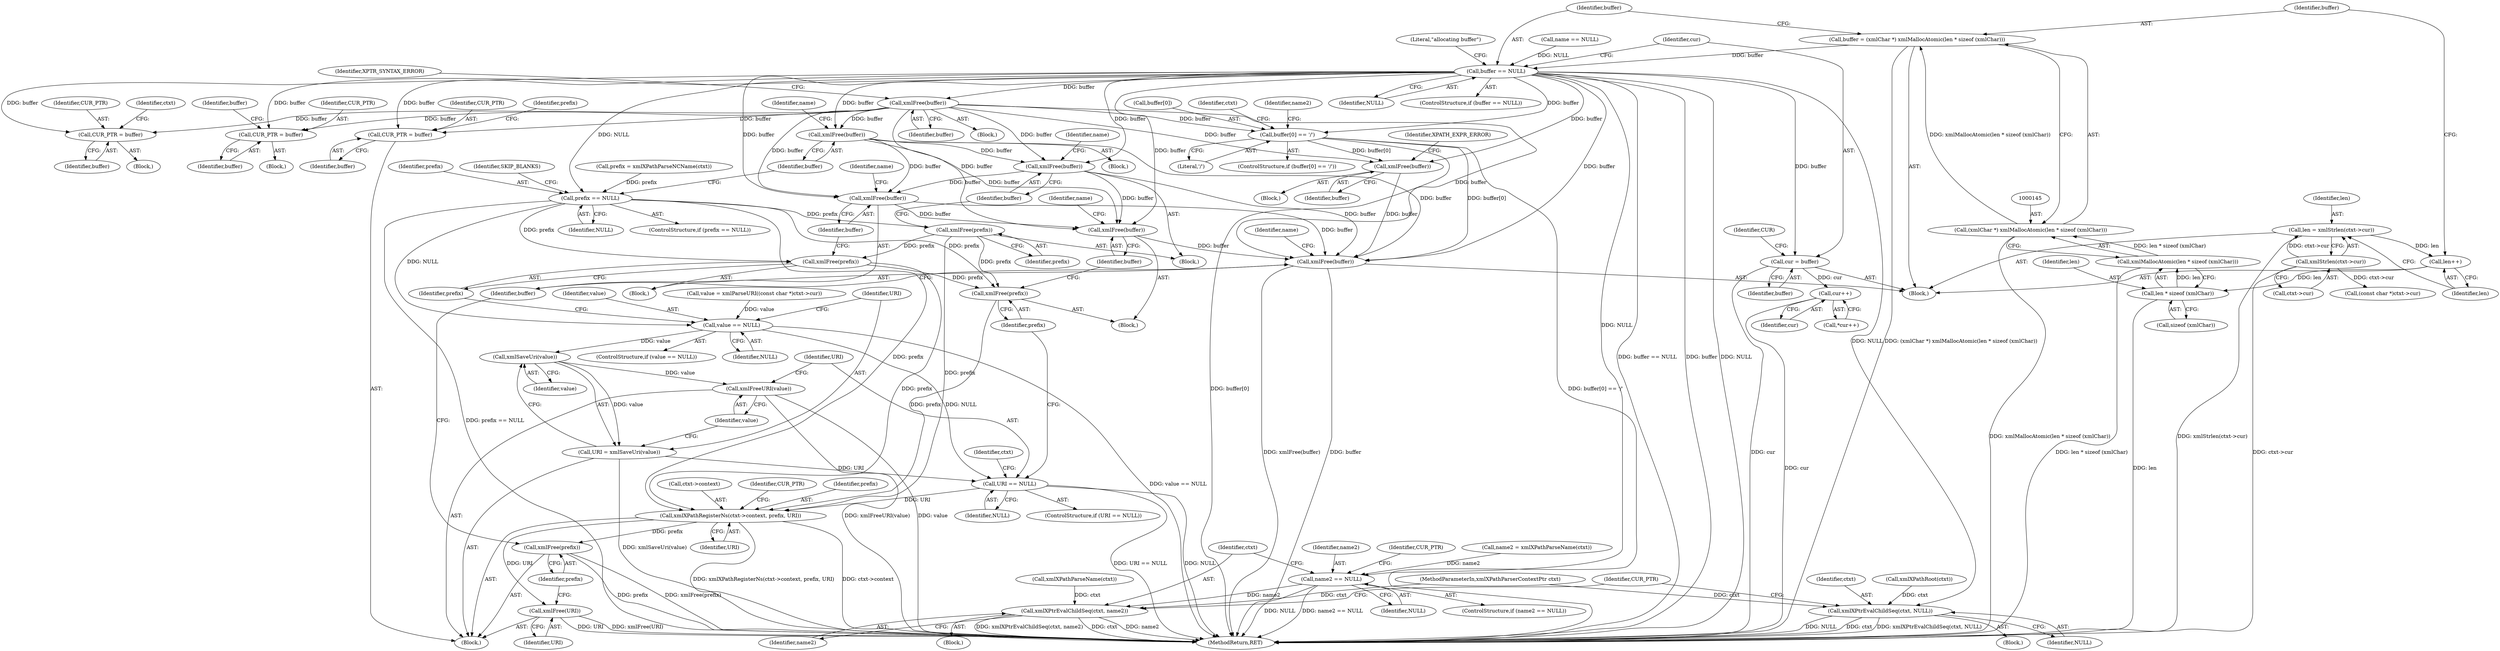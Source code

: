 digraph "0_Chrome_4c46d7a5b0af9b7d320e709291b270ab7cf07e83@integer" {
"1000142" [label="(Call,buffer = (xmlChar *) xmlMallocAtomic(len * sizeof (xmlChar)))"];
"1000144" [label="(Call,(xmlChar *) xmlMallocAtomic(len * sizeof (xmlChar)))"];
"1000146" [label="(Call,xmlMallocAtomic(len * sizeof (xmlChar)))"];
"1000147" [label="(Call,len * sizeof (xmlChar))"];
"1000140" [label="(Call,len++)"];
"1000134" [label="(Call,len = xmlStrlen(ctxt->cur))"];
"1000136" [label="(Call,xmlStrlen(ctxt->cur))"];
"1000152" [label="(Call,buffer == NULL)"];
"1000159" [label="(Call,cur = buffer)"];
"1000214" [label="(Call,cur++)"];
"1000231" [label="(Call,xmlFree(buffer))"];
"1000246" [label="(Call,CUR_PTR = buffer)"];
"1000294" [label="(Call,CUR_PTR = buffer)"];
"1000298" [label="(Call,buffer[0] == '/')"];
"1000323" [label="(Call,xmlFree(buffer))"];
"1000442" [label="(Call,xmlFree(buffer))"];
"1000348" [label="(Call,CUR_PTR = buffer)"];
"1000360" [label="(Call,xmlFree(buffer))"];
"1000374" [label="(Call,xmlFree(buffer))"];
"1000397" [label="(Call,xmlFree(buffer))"];
"1000416" [label="(Call,xmlFree(buffer))"];
"1000306" [label="(Call,xmlXPtrEvalChildSeq(ctxt, NULL))"];
"1000316" [label="(Call,name2 == NULL)"];
"1000327" [label="(Call,xmlXPtrEvalChildSeq(ctxt, name2))"];
"1000356" [label="(Call,prefix == NULL)"];
"1000372" [label="(Call,xmlFree(prefix))"];
"1000395" [label="(Call,xmlFree(prefix))"];
"1000414" [label="(Call,xmlFree(prefix))"];
"1000422" [label="(Call,xmlXPathRegisterNs(ctxt->context, prefix, URI))"];
"1000431" [label="(Call,xmlFree(URI))"];
"1000433" [label="(Call,xmlFree(prefix))"];
"1000391" [label="(Call,value == NULL)"];
"1000405" [label="(Call,xmlSaveUri(value))"];
"1000403" [label="(Call,URI = xmlSaveUri(value))"];
"1000410" [label="(Call,URI == NULL)"];
"1000407" [label="(Call,xmlFreeURI(value))"];
"1000432" [label="(Identifier,URI)"];
"1000422" [label="(Call,xmlXPathRegisterNs(ctxt->context, prefix, URI))"];
"1000351" [label="(Call,prefix = xmlXPathParseNCName(ctxt))"];
"1000419" [label="(Identifier,name)"];
"1000433" [label="(Call,xmlFree(prefix))"];
"1000307" [label="(Identifier,ctxt)"];
"1000141" [label="(Identifier,len)"];
"1000160" [label="(Identifier,cur)"];
"1000295" [label="(Identifier,CUR_PTR)"];
"1000324" [label="(Identifier,buffer)"];
"1000400" [label="(Identifier,name)"];
"1000327" [label="(Call,xmlXPtrEvalChildSeq(ctxt, name2))"];
"1000152" [label="(Call,buffer == NULL)"];
"1000302" [label="(Literal,'/')"];
"1000355" [label="(ControlStructure,if (prefix == NULL))"];
"1000300" [label="(Identifier,buffer)"];
"1000415" [label="(Identifier,prefix)"];
"1000157" [label="(Literal,\"allocating buffer\")"];
"1000296" [label="(Identifier,buffer)"];
"1000406" [label="(Identifier,value)"];
"1000356" [label="(Call,prefix == NULL)"];
"1000431" [label="(Call,xmlFree(URI))"];
"1000159" [label="(Call,cur = buffer)"];
"1000377" [label="(Identifier,name)"];
"1000390" [label="(ControlStructure,if (value == NULL))"];
"1000297" [label="(ControlStructure,if (buffer[0] == '/'))"];
"1000352" [label="(Identifier,prefix)"];
"1000328" [label="(Identifier,ctxt)"];
"1000326" [label="(Identifier,XPATH_EXPR_ERROR)"];
"1000405" [label="(Call,xmlSaveUri(value))"];
"1000434" [label="(Identifier,prefix)"];
"1000321" [label="(Identifier,CUR_PTR)"];
"1000140" [label="(Call,len++)"];
"1000154" [label="(Identifier,NULL)"];
"1000348" [label="(Call,CUR_PTR = buffer)"];
"1000215" [label="(Identifier,cur)"];
"1000103" [label="(MethodParameterIn,xmlXPathParserContextPtr ctxt)"];
"1000427" [label="(Identifier,URI)"];
"1000382" [label="(Call,value = xmlParseURI((const char *)ctxt->cur))"];
"1000413" [label="(Block,)"];
"1000409" [label="(ControlStructure,if (URI == NULL))"];
"1000248" [label="(Identifier,buffer)"];
"1000361" [label="(Identifier,buffer)"];
"1000137" [label="(Call,ctxt->cur)"];
"1000234" [label="(Identifier,XPTR_SYNTAX_ERROR)"];
"1000288" [label="(Block,)"];
"1000318" [label="(Identifier,NULL)"];
"1000372" [label="(Call,xmlFree(prefix))"];
"1000214" [label="(Call,cur++)"];
"1000147" [label="(Call,len * sizeof (xmlChar))"];
"1000146" [label="(Call,xmlMallocAtomic(len * sizeof (xmlChar)))"];
"1000375" [label="(Identifier,buffer)"];
"1000213" [label="(Call,*cur++)"];
"1000323" [label="(Call,xmlFree(buffer))"];
"1000349" [label="(Identifier,CUR_PTR)"];
"1000306" [label="(Call,xmlXPtrEvalChildSeq(ctxt, NULL))"];
"1000414" [label="(Call,xmlFree(prefix))"];
"1000241" [label="(Block,)"];
"1000408" [label="(Identifier,value)"];
"1000311" [label="(Call,name2 = xmlXPathParseName(ctxt))"];
"1000304" [label="(Call,xmlXPathRoot(ctxt))"];
"1000161" [label="(Identifier,buffer)"];
"1000143" [label="(Identifier,buffer)"];
"1000360" [label="(Call,xmlFree(buffer))"];
"1000371" [label="(Block,)"];
"1000331" [label="(Identifier,CUR_PTR)"];
"1000359" [label="(Block,)"];
"1000416" [label="(Call,xmlFree(buffer))"];
"1000299" [label="(Call,buffer[0])"];
"1000134" [label="(Call,len = xmlStrlen(ctxt->cur))"];
"1000357" [label="(Identifier,prefix)"];
"1000385" [label="(Call,(const char *)ctxt->cur)"];
"1000315" [label="(ControlStructure,if (name2 == NULL))"];
"1000423" [label="(Call,ctxt->context)"];
"1000144" [label="(Call,(xmlChar *) xmlMallocAtomic(len * sizeof (xmlChar)))"];
"1000316" [label="(Call,name2 == NULL)"];
"1000252" [label="(Identifier,ctxt)"];
"1000305" [label="(Identifier,ctxt)"];
"1000151" [label="(ControlStructure,if (buffer == NULL))"];
"1000153" [label="(Identifier,buffer)"];
"1000394" [label="(Block,)"];
"1000303" [label="(Block,)"];
"1000443" [label="(Identifier,buffer)"];
"1000294" [label="(Call,CUR_PTR = buffer)"];
"1000164" [label="(Identifier,CUR)"];
"1000446" [label="(MethodReturn,RET)"];
"1000340" [label="(Block,)"];
"1000373" [label="(Identifier,prefix)"];
"1000412" [label="(Identifier,NULL)"];
"1000231" [label="(Call,xmlFree(buffer))"];
"1000105" [label="(Block,)"];
"1000424" [label="(Identifier,ctxt)"];
"1000417" [label="(Identifier,buffer)"];
"1000391" [label="(Call,value == NULL)"];
"1000429" [label="(Identifier,CUR_PTR)"];
"1000363" [label="(Identifier,name)"];
"1000397" [label="(Call,xmlFree(buffer))"];
"1000148" [label="(Identifier,len)"];
"1000398" [label="(Identifier,buffer)"];
"1000298" [label="(Call,buffer[0] == '/')"];
"1000246" [label="(Call,CUR_PTR = buffer)"];
"1000445" [label="(Identifier,name)"];
"1000142" [label="(Call,buffer = (xmlChar *) xmlMallocAtomic(len * sizeof (xmlChar)))"];
"1000135" [label="(Identifier,len)"];
"1000312" [label="(Identifier,name2)"];
"1000403" [label="(Call,URI = xmlSaveUri(value))"];
"1000404" [label="(Identifier,URI)"];
"1000308" [label="(Identifier,NULL)"];
"1000149" [label="(Call,sizeof (xmlChar))"];
"1000317" [label="(Identifier,name2)"];
"1000329" [label="(Identifier,name2)"];
"1000442" [label="(Call,xmlFree(buffer))"];
"1000232" [label="(Identifier,buffer)"];
"1000119" [label="(Call,name == NULL)"];
"1000374" [label="(Call,xmlFree(buffer))"];
"1000396" [label="(Identifier,prefix)"];
"1000393" [label="(Identifier,NULL)"];
"1000392" [label="(Identifier,value)"];
"1000410" [label="(Call,URI == NULL)"];
"1000358" [label="(Identifier,NULL)"];
"1000395" [label="(Call,xmlFree(prefix))"];
"1000313" [label="(Call,xmlXPathParseName(ctxt))"];
"1000136" [label="(Call,xmlStrlen(ctxt->cur))"];
"1000310" [label="(Block,)"];
"1000407" [label="(Call,xmlFreeURI(value))"];
"1000350" [label="(Identifier,buffer)"];
"1000247" [label="(Identifier,CUR_PTR)"];
"1000319" [label="(Block,)"];
"1000426" [label="(Identifier,prefix)"];
"1000230" [label="(Block,)"];
"1000366" [label="(Identifier,SKIP_BLANKS)"];
"1000411" [label="(Identifier,URI)"];
"1000142" -> "1000105"  [label="AST: "];
"1000142" -> "1000144"  [label="CFG: "];
"1000143" -> "1000142"  [label="AST: "];
"1000144" -> "1000142"  [label="AST: "];
"1000153" -> "1000142"  [label="CFG: "];
"1000142" -> "1000446"  [label="DDG: (xmlChar *) xmlMallocAtomic(len * sizeof (xmlChar))"];
"1000144" -> "1000142"  [label="DDG: xmlMallocAtomic(len * sizeof (xmlChar))"];
"1000142" -> "1000152"  [label="DDG: buffer"];
"1000144" -> "1000146"  [label="CFG: "];
"1000145" -> "1000144"  [label="AST: "];
"1000146" -> "1000144"  [label="AST: "];
"1000144" -> "1000446"  [label="DDG: xmlMallocAtomic(len * sizeof (xmlChar))"];
"1000146" -> "1000144"  [label="DDG: len * sizeof (xmlChar)"];
"1000146" -> "1000147"  [label="CFG: "];
"1000147" -> "1000146"  [label="AST: "];
"1000146" -> "1000446"  [label="DDG: len * sizeof (xmlChar)"];
"1000147" -> "1000146"  [label="DDG: len"];
"1000147" -> "1000149"  [label="CFG: "];
"1000148" -> "1000147"  [label="AST: "];
"1000149" -> "1000147"  [label="AST: "];
"1000147" -> "1000446"  [label="DDG: len"];
"1000140" -> "1000147"  [label="DDG: len"];
"1000140" -> "1000105"  [label="AST: "];
"1000140" -> "1000141"  [label="CFG: "];
"1000141" -> "1000140"  [label="AST: "];
"1000143" -> "1000140"  [label="CFG: "];
"1000134" -> "1000140"  [label="DDG: len"];
"1000134" -> "1000105"  [label="AST: "];
"1000134" -> "1000136"  [label="CFG: "];
"1000135" -> "1000134"  [label="AST: "];
"1000136" -> "1000134"  [label="AST: "];
"1000141" -> "1000134"  [label="CFG: "];
"1000134" -> "1000446"  [label="DDG: xmlStrlen(ctxt->cur)"];
"1000136" -> "1000134"  [label="DDG: ctxt->cur"];
"1000136" -> "1000137"  [label="CFG: "];
"1000137" -> "1000136"  [label="AST: "];
"1000136" -> "1000446"  [label="DDG: ctxt->cur"];
"1000136" -> "1000385"  [label="DDG: ctxt->cur"];
"1000152" -> "1000151"  [label="AST: "];
"1000152" -> "1000154"  [label="CFG: "];
"1000153" -> "1000152"  [label="AST: "];
"1000154" -> "1000152"  [label="AST: "];
"1000157" -> "1000152"  [label="CFG: "];
"1000160" -> "1000152"  [label="CFG: "];
"1000152" -> "1000446"  [label="DDG: buffer == NULL"];
"1000152" -> "1000446"  [label="DDG: buffer"];
"1000152" -> "1000446"  [label="DDG: NULL"];
"1000119" -> "1000152"  [label="DDG: NULL"];
"1000152" -> "1000159"  [label="DDG: buffer"];
"1000152" -> "1000231"  [label="DDG: buffer"];
"1000152" -> "1000246"  [label="DDG: buffer"];
"1000152" -> "1000294"  [label="DDG: buffer"];
"1000152" -> "1000298"  [label="DDG: buffer"];
"1000152" -> "1000306"  [label="DDG: NULL"];
"1000152" -> "1000316"  [label="DDG: NULL"];
"1000152" -> "1000323"  [label="DDG: buffer"];
"1000152" -> "1000348"  [label="DDG: buffer"];
"1000152" -> "1000356"  [label="DDG: NULL"];
"1000152" -> "1000360"  [label="DDG: buffer"];
"1000152" -> "1000374"  [label="DDG: buffer"];
"1000152" -> "1000397"  [label="DDG: buffer"];
"1000152" -> "1000416"  [label="DDG: buffer"];
"1000152" -> "1000442"  [label="DDG: buffer"];
"1000159" -> "1000105"  [label="AST: "];
"1000159" -> "1000161"  [label="CFG: "];
"1000160" -> "1000159"  [label="AST: "];
"1000161" -> "1000159"  [label="AST: "];
"1000164" -> "1000159"  [label="CFG: "];
"1000159" -> "1000446"  [label="DDG: cur"];
"1000159" -> "1000214"  [label="DDG: cur"];
"1000214" -> "1000213"  [label="AST: "];
"1000214" -> "1000215"  [label="CFG: "];
"1000215" -> "1000214"  [label="AST: "];
"1000213" -> "1000214"  [label="CFG: "];
"1000214" -> "1000446"  [label="DDG: cur"];
"1000231" -> "1000230"  [label="AST: "];
"1000231" -> "1000232"  [label="CFG: "];
"1000232" -> "1000231"  [label="AST: "];
"1000234" -> "1000231"  [label="CFG: "];
"1000231" -> "1000246"  [label="DDG: buffer"];
"1000231" -> "1000294"  [label="DDG: buffer"];
"1000231" -> "1000298"  [label="DDG: buffer"];
"1000231" -> "1000323"  [label="DDG: buffer"];
"1000231" -> "1000348"  [label="DDG: buffer"];
"1000231" -> "1000360"  [label="DDG: buffer"];
"1000231" -> "1000374"  [label="DDG: buffer"];
"1000231" -> "1000397"  [label="DDG: buffer"];
"1000231" -> "1000416"  [label="DDG: buffer"];
"1000231" -> "1000442"  [label="DDG: buffer"];
"1000246" -> "1000241"  [label="AST: "];
"1000246" -> "1000248"  [label="CFG: "];
"1000247" -> "1000246"  [label="AST: "];
"1000248" -> "1000246"  [label="AST: "];
"1000252" -> "1000246"  [label="CFG: "];
"1000294" -> "1000288"  [label="AST: "];
"1000294" -> "1000296"  [label="CFG: "];
"1000295" -> "1000294"  [label="AST: "];
"1000296" -> "1000294"  [label="AST: "];
"1000300" -> "1000294"  [label="CFG: "];
"1000298" -> "1000297"  [label="AST: "];
"1000298" -> "1000302"  [label="CFG: "];
"1000299" -> "1000298"  [label="AST: "];
"1000302" -> "1000298"  [label="AST: "];
"1000305" -> "1000298"  [label="CFG: "];
"1000312" -> "1000298"  [label="CFG: "];
"1000298" -> "1000446"  [label="DDG: buffer[0] == '/'"];
"1000298" -> "1000446"  [label="DDG: buffer[0]"];
"1000298" -> "1000323"  [label="DDG: buffer[0]"];
"1000298" -> "1000442"  [label="DDG: buffer[0]"];
"1000323" -> "1000319"  [label="AST: "];
"1000323" -> "1000324"  [label="CFG: "];
"1000324" -> "1000323"  [label="AST: "];
"1000326" -> "1000323"  [label="CFG: "];
"1000323" -> "1000442"  [label="DDG: buffer"];
"1000442" -> "1000105"  [label="AST: "];
"1000442" -> "1000443"  [label="CFG: "];
"1000443" -> "1000442"  [label="AST: "];
"1000445" -> "1000442"  [label="CFG: "];
"1000442" -> "1000446"  [label="DDG: xmlFree(buffer)"];
"1000442" -> "1000446"  [label="DDG: buffer"];
"1000374" -> "1000442"  [label="DDG: buffer"];
"1000360" -> "1000442"  [label="DDG: buffer"];
"1000397" -> "1000442"  [label="DDG: buffer"];
"1000416" -> "1000442"  [label="DDG: buffer"];
"1000348" -> "1000340"  [label="AST: "];
"1000348" -> "1000350"  [label="CFG: "];
"1000349" -> "1000348"  [label="AST: "];
"1000350" -> "1000348"  [label="AST: "];
"1000352" -> "1000348"  [label="CFG: "];
"1000360" -> "1000359"  [label="AST: "];
"1000360" -> "1000361"  [label="CFG: "];
"1000361" -> "1000360"  [label="AST: "];
"1000363" -> "1000360"  [label="CFG: "];
"1000360" -> "1000374"  [label="DDG: buffer"];
"1000360" -> "1000397"  [label="DDG: buffer"];
"1000360" -> "1000416"  [label="DDG: buffer"];
"1000374" -> "1000371"  [label="AST: "];
"1000374" -> "1000375"  [label="CFG: "];
"1000375" -> "1000374"  [label="AST: "];
"1000377" -> "1000374"  [label="CFG: "];
"1000374" -> "1000397"  [label="DDG: buffer"];
"1000374" -> "1000416"  [label="DDG: buffer"];
"1000397" -> "1000394"  [label="AST: "];
"1000397" -> "1000398"  [label="CFG: "];
"1000398" -> "1000397"  [label="AST: "];
"1000400" -> "1000397"  [label="CFG: "];
"1000397" -> "1000416"  [label="DDG: buffer"];
"1000416" -> "1000413"  [label="AST: "];
"1000416" -> "1000417"  [label="CFG: "];
"1000417" -> "1000416"  [label="AST: "];
"1000419" -> "1000416"  [label="CFG: "];
"1000306" -> "1000303"  [label="AST: "];
"1000306" -> "1000308"  [label="CFG: "];
"1000307" -> "1000306"  [label="AST: "];
"1000308" -> "1000306"  [label="AST: "];
"1000331" -> "1000306"  [label="CFG: "];
"1000306" -> "1000446"  [label="DDG: ctxt"];
"1000306" -> "1000446"  [label="DDG: xmlXPtrEvalChildSeq(ctxt, NULL)"];
"1000306" -> "1000446"  [label="DDG: NULL"];
"1000304" -> "1000306"  [label="DDG: ctxt"];
"1000103" -> "1000306"  [label="DDG: ctxt"];
"1000316" -> "1000315"  [label="AST: "];
"1000316" -> "1000318"  [label="CFG: "];
"1000317" -> "1000316"  [label="AST: "];
"1000318" -> "1000316"  [label="AST: "];
"1000321" -> "1000316"  [label="CFG: "];
"1000328" -> "1000316"  [label="CFG: "];
"1000316" -> "1000446"  [label="DDG: NULL"];
"1000316" -> "1000446"  [label="DDG: name2 == NULL"];
"1000311" -> "1000316"  [label="DDG: name2"];
"1000316" -> "1000327"  [label="DDG: name2"];
"1000327" -> "1000310"  [label="AST: "];
"1000327" -> "1000329"  [label="CFG: "];
"1000328" -> "1000327"  [label="AST: "];
"1000329" -> "1000327"  [label="AST: "];
"1000331" -> "1000327"  [label="CFG: "];
"1000327" -> "1000446"  [label="DDG: ctxt"];
"1000327" -> "1000446"  [label="DDG: name2"];
"1000327" -> "1000446"  [label="DDG: xmlXPtrEvalChildSeq(ctxt, name2)"];
"1000313" -> "1000327"  [label="DDG: ctxt"];
"1000103" -> "1000327"  [label="DDG: ctxt"];
"1000356" -> "1000355"  [label="AST: "];
"1000356" -> "1000358"  [label="CFG: "];
"1000357" -> "1000356"  [label="AST: "];
"1000358" -> "1000356"  [label="AST: "];
"1000361" -> "1000356"  [label="CFG: "];
"1000366" -> "1000356"  [label="CFG: "];
"1000356" -> "1000446"  [label="DDG: prefix == NULL"];
"1000351" -> "1000356"  [label="DDG: prefix"];
"1000356" -> "1000372"  [label="DDG: prefix"];
"1000356" -> "1000391"  [label="DDG: NULL"];
"1000356" -> "1000395"  [label="DDG: prefix"];
"1000356" -> "1000414"  [label="DDG: prefix"];
"1000356" -> "1000422"  [label="DDG: prefix"];
"1000372" -> "1000371"  [label="AST: "];
"1000372" -> "1000373"  [label="CFG: "];
"1000373" -> "1000372"  [label="AST: "];
"1000375" -> "1000372"  [label="CFG: "];
"1000372" -> "1000395"  [label="DDG: prefix"];
"1000372" -> "1000414"  [label="DDG: prefix"];
"1000372" -> "1000422"  [label="DDG: prefix"];
"1000395" -> "1000394"  [label="AST: "];
"1000395" -> "1000396"  [label="CFG: "];
"1000396" -> "1000395"  [label="AST: "];
"1000398" -> "1000395"  [label="CFG: "];
"1000395" -> "1000414"  [label="DDG: prefix"];
"1000395" -> "1000422"  [label="DDG: prefix"];
"1000414" -> "1000413"  [label="AST: "];
"1000414" -> "1000415"  [label="CFG: "];
"1000415" -> "1000414"  [label="AST: "];
"1000417" -> "1000414"  [label="CFG: "];
"1000414" -> "1000422"  [label="DDG: prefix"];
"1000422" -> "1000340"  [label="AST: "];
"1000422" -> "1000427"  [label="CFG: "];
"1000423" -> "1000422"  [label="AST: "];
"1000426" -> "1000422"  [label="AST: "];
"1000427" -> "1000422"  [label="AST: "];
"1000429" -> "1000422"  [label="CFG: "];
"1000422" -> "1000446"  [label="DDG: ctxt->context"];
"1000422" -> "1000446"  [label="DDG: xmlXPathRegisterNs(ctxt->context, prefix, URI)"];
"1000410" -> "1000422"  [label="DDG: URI"];
"1000422" -> "1000431"  [label="DDG: URI"];
"1000422" -> "1000433"  [label="DDG: prefix"];
"1000431" -> "1000340"  [label="AST: "];
"1000431" -> "1000432"  [label="CFG: "];
"1000432" -> "1000431"  [label="AST: "];
"1000434" -> "1000431"  [label="CFG: "];
"1000431" -> "1000446"  [label="DDG: URI"];
"1000431" -> "1000446"  [label="DDG: xmlFree(URI)"];
"1000433" -> "1000340"  [label="AST: "];
"1000433" -> "1000434"  [label="CFG: "];
"1000434" -> "1000433"  [label="AST: "];
"1000443" -> "1000433"  [label="CFG: "];
"1000433" -> "1000446"  [label="DDG: prefix"];
"1000433" -> "1000446"  [label="DDG: xmlFree(prefix)"];
"1000391" -> "1000390"  [label="AST: "];
"1000391" -> "1000393"  [label="CFG: "];
"1000392" -> "1000391"  [label="AST: "];
"1000393" -> "1000391"  [label="AST: "];
"1000396" -> "1000391"  [label="CFG: "];
"1000404" -> "1000391"  [label="CFG: "];
"1000391" -> "1000446"  [label="DDG: value == NULL"];
"1000382" -> "1000391"  [label="DDG: value"];
"1000391" -> "1000405"  [label="DDG: value"];
"1000391" -> "1000410"  [label="DDG: NULL"];
"1000405" -> "1000403"  [label="AST: "];
"1000405" -> "1000406"  [label="CFG: "];
"1000406" -> "1000405"  [label="AST: "];
"1000403" -> "1000405"  [label="CFG: "];
"1000405" -> "1000403"  [label="DDG: value"];
"1000405" -> "1000407"  [label="DDG: value"];
"1000403" -> "1000340"  [label="AST: "];
"1000404" -> "1000403"  [label="AST: "];
"1000408" -> "1000403"  [label="CFG: "];
"1000403" -> "1000446"  [label="DDG: xmlSaveUri(value)"];
"1000403" -> "1000410"  [label="DDG: URI"];
"1000410" -> "1000409"  [label="AST: "];
"1000410" -> "1000412"  [label="CFG: "];
"1000411" -> "1000410"  [label="AST: "];
"1000412" -> "1000410"  [label="AST: "];
"1000415" -> "1000410"  [label="CFG: "];
"1000424" -> "1000410"  [label="CFG: "];
"1000410" -> "1000446"  [label="DDG: NULL"];
"1000410" -> "1000446"  [label="DDG: URI == NULL"];
"1000407" -> "1000340"  [label="AST: "];
"1000407" -> "1000408"  [label="CFG: "];
"1000408" -> "1000407"  [label="AST: "];
"1000411" -> "1000407"  [label="CFG: "];
"1000407" -> "1000446"  [label="DDG: xmlFreeURI(value)"];
"1000407" -> "1000446"  [label="DDG: value"];
}
